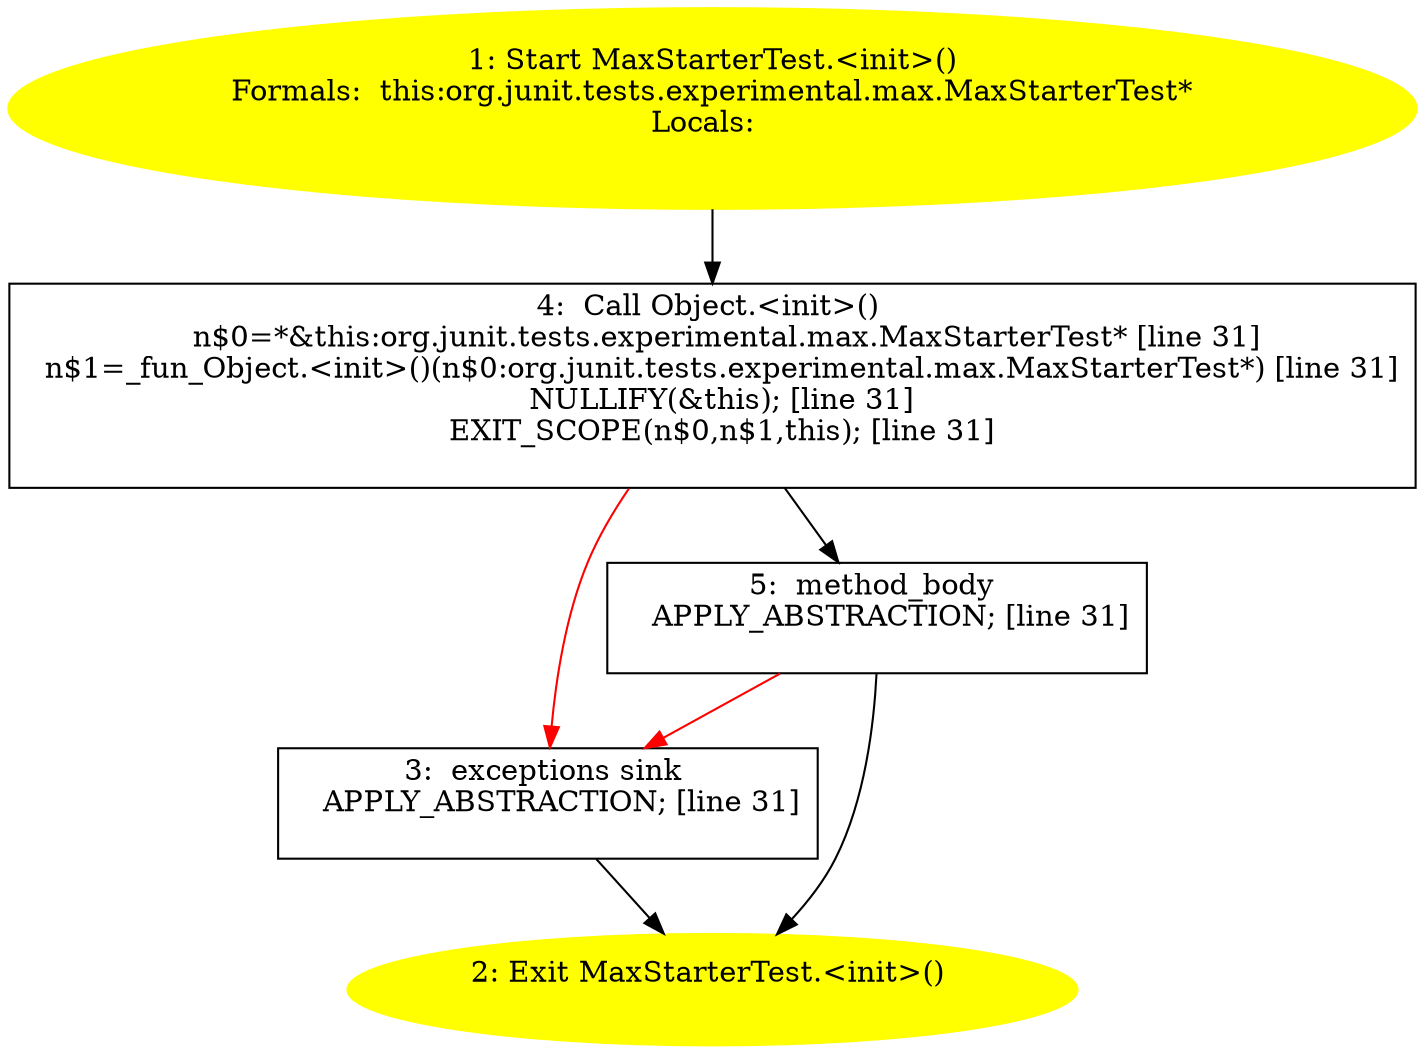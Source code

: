 /* @generated */
digraph cfg {
"org.junit.tests.experimental.max.MaxStarterTest.<init>().295a075e3ba8ae6c58a5c3e35703b293_1" [label="1: Start MaxStarterTest.<init>()\nFormals:  this:org.junit.tests.experimental.max.MaxStarterTest*\nLocals:  \n  " color=yellow style=filled]
	

	 "org.junit.tests.experimental.max.MaxStarterTest.<init>().295a075e3ba8ae6c58a5c3e35703b293_1" -> "org.junit.tests.experimental.max.MaxStarterTest.<init>().295a075e3ba8ae6c58a5c3e35703b293_4" ;
"org.junit.tests.experimental.max.MaxStarterTest.<init>().295a075e3ba8ae6c58a5c3e35703b293_2" [label="2: Exit MaxStarterTest.<init>() \n  " color=yellow style=filled]
	

"org.junit.tests.experimental.max.MaxStarterTest.<init>().295a075e3ba8ae6c58a5c3e35703b293_3" [label="3:  exceptions sink \n   APPLY_ABSTRACTION; [line 31]\n " shape="box"]
	

	 "org.junit.tests.experimental.max.MaxStarterTest.<init>().295a075e3ba8ae6c58a5c3e35703b293_3" -> "org.junit.tests.experimental.max.MaxStarterTest.<init>().295a075e3ba8ae6c58a5c3e35703b293_2" ;
"org.junit.tests.experimental.max.MaxStarterTest.<init>().295a075e3ba8ae6c58a5c3e35703b293_4" [label="4:  Call Object.<init>() \n   n$0=*&this:org.junit.tests.experimental.max.MaxStarterTest* [line 31]\n  n$1=_fun_Object.<init>()(n$0:org.junit.tests.experimental.max.MaxStarterTest*) [line 31]\n  NULLIFY(&this); [line 31]\n  EXIT_SCOPE(n$0,n$1,this); [line 31]\n " shape="box"]
	

	 "org.junit.tests.experimental.max.MaxStarterTest.<init>().295a075e3ba8ae6c58a5c3e35703b293_4" -> "org.junit.tests.experimental.max.MaxStarterTest.<init>().295a075e3ba8ae6c58a5c3e35703b293_5" ;
	 "org.junit.tests.experimental.max.MaxStarterTest.<init>().295a075e3ba8ae6c58a5c3e35703b293_4" -> "org.junit.tests.experimental.max.MaxStarterTest.<init>().295a075e3ba8ae6c58a5c3e35703b293_3" [color="red" ];
"org.junit.tests.experimental.max.MaxStarterTest.<init>().295a075e3ba8ae6c58a5c3e35703b293_5" [label="5:  method_body \n   APPLY_ABSTRACTION; [line 31]\n " shape="box"]
	

	 "org.junit.tests.experimental.max.MaxStarterTest.<init>().295a075e3ba8ae6c58a5c3e35703b293_5" -> "org.junit.tests.experimental.max.MaxStarterTest.<init>().295a075e3ba8ae6c58a5c3e35703b293_2" ;
	 "org.junit.tests.experimental.max.MaxStarterTest.<init>().295a075e3ba8ae6c58a5c3e35703b293_5" -> "org.junit.tests.experimental.max.MaxStarterTest.<init>().295a075e3ba8ae6c58a5c3e35703b293_3" [color="red" ];
}
